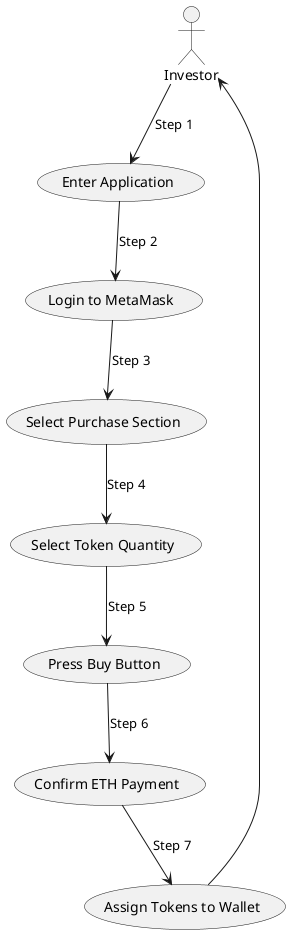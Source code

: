 @startuml Kup
actor Investor

usecase "Enter Application" as Step1
usecase "Login to MetaMask" as Step2
usecase "Select Purchase Section" as Step3
usecase "Select Token Quantity" as Step4
usecase "Press Buy Button" as Step5
usecase "Confirm ETH Payment" as Step6
usecase "Assign Tokens to Wallet" as Step7

Investor --> Step1 : "Step 1"
Step1 --> Step2 : "Step 2"
Step2 --> Step3 : "Step 3"
Step3  --> Step4 : "Step 4"
Step4 --> Step5 : "Step 5"
Step5 --> Step6 : "Step 6"
Step6 --> Step7 : "Step 7"
Step7 --> Investor
@enduml
